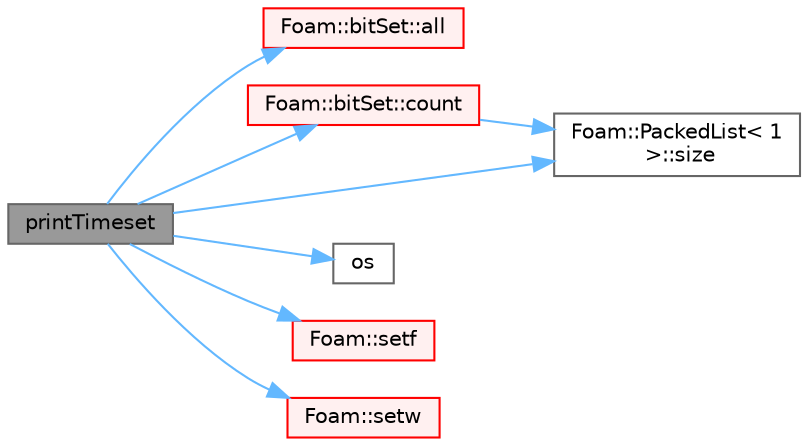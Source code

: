 digraph "printTimeset"
{
 // LATEX_PDF_SIZE
  bgcolor="transparent";
  edge [fontname=Helvetica,fontsize=10,labelfontname=Helvetica,labelfontsize=10];
  node [fontname=Helvetica,fontsize=10,shape=box,height=0.2,width=0.4];
  rankdir="LR";
  Node1 [id="Node000001",label="printTimeset",height=0.2,width=0.4,color="gray40", fillcolor="grey60", style="filled", fontcolor="black",tooltip=" "];
  Node1 -> Node2 [id="edge1_Node000001_Node000002",color="steelblue1",style="solid",tooltip=" "];
  Node2 [id="Node000002",label="Foam::bitSet::all",height=0.2,width=0.4,color="red", fillcolor="#FFF0F0", style="filled",URL="$classFoam_1_1bitSet.html#a81c6ab171f9db92b2bb82facb74bd9fc",tooltip=" "];
  Node1 -> Node4 [id="edge2_Node000001_Node000004",color="steelblue1",style="solid",tooltip=" "];
  Node4 [id="Node000004",label="Foam::bitSet::count",height=0.2,width=0.4,color="red", fillcolor="#FFF0F0", style="filled",URL="$classFoam_1_1bitSet.html#a00fea049b7d5ef079c49cc13c1ff60b6",tooltip=" "];
  Node4 -> Node7 [id="edge3_Node000004_Node000007",color="steelblue1",style="solid",tooltip=" "];
  Node7 [id="Node000007",label="Foam::PackedList\< 1\l \>::size",height=0.2,width=0.4,color="grey40", fillcolor="white", style="filled",URL="$classFoam_1_1PackedList.html#abc296a9a9358ca1777de98c15a4d7816",tooltip=" "];
  Node1 -> Node8 [id="edge4_Node000001_Node000008",color="steelblue1",style="solid",tooltip=" "];
  Node8 [id="Node000008",label="os",height=0.2,width=0.4,color="grey40", fillcolor="white", style="filled",URL="$faMeshWriteEdgesOBJ_8H.html#abea05d50bd7259b44f2002c0382ba13e",tooltip=" "];
  Node1 -> Node9 [id="edge5_Node000001_Node000009",color="steelblue1",style="solid",tooltip=" "];
  Node9 [id="Node000009",label="Foam::setf",height=0.2,width=0.4,color="red", fillcolor="#FFF0F0", style="filled",URL="$namespaceFoam.html#a0e758e8931f4b1e140adb9561ba687cf",tooltip=" "];
  Node1 -> Node13 [id="edge6_Node000001_Node000013",color="steelblue1",style="solid",tooltip=" "];
  Node13 [id="Node000013",label="Foam::setw",height=0.2,width=0.4,color="red", fillcolor="#FFF0F0", style="filled",URL="$namespaceFoam.html#a75d42f409d58219f5c146f31bf15c380",tooltip=" "];
  Node1 -> Node7 [id="edge7_Node000001_Node000007",color="steelblue1",style="solid",tooltip=" "];
}
